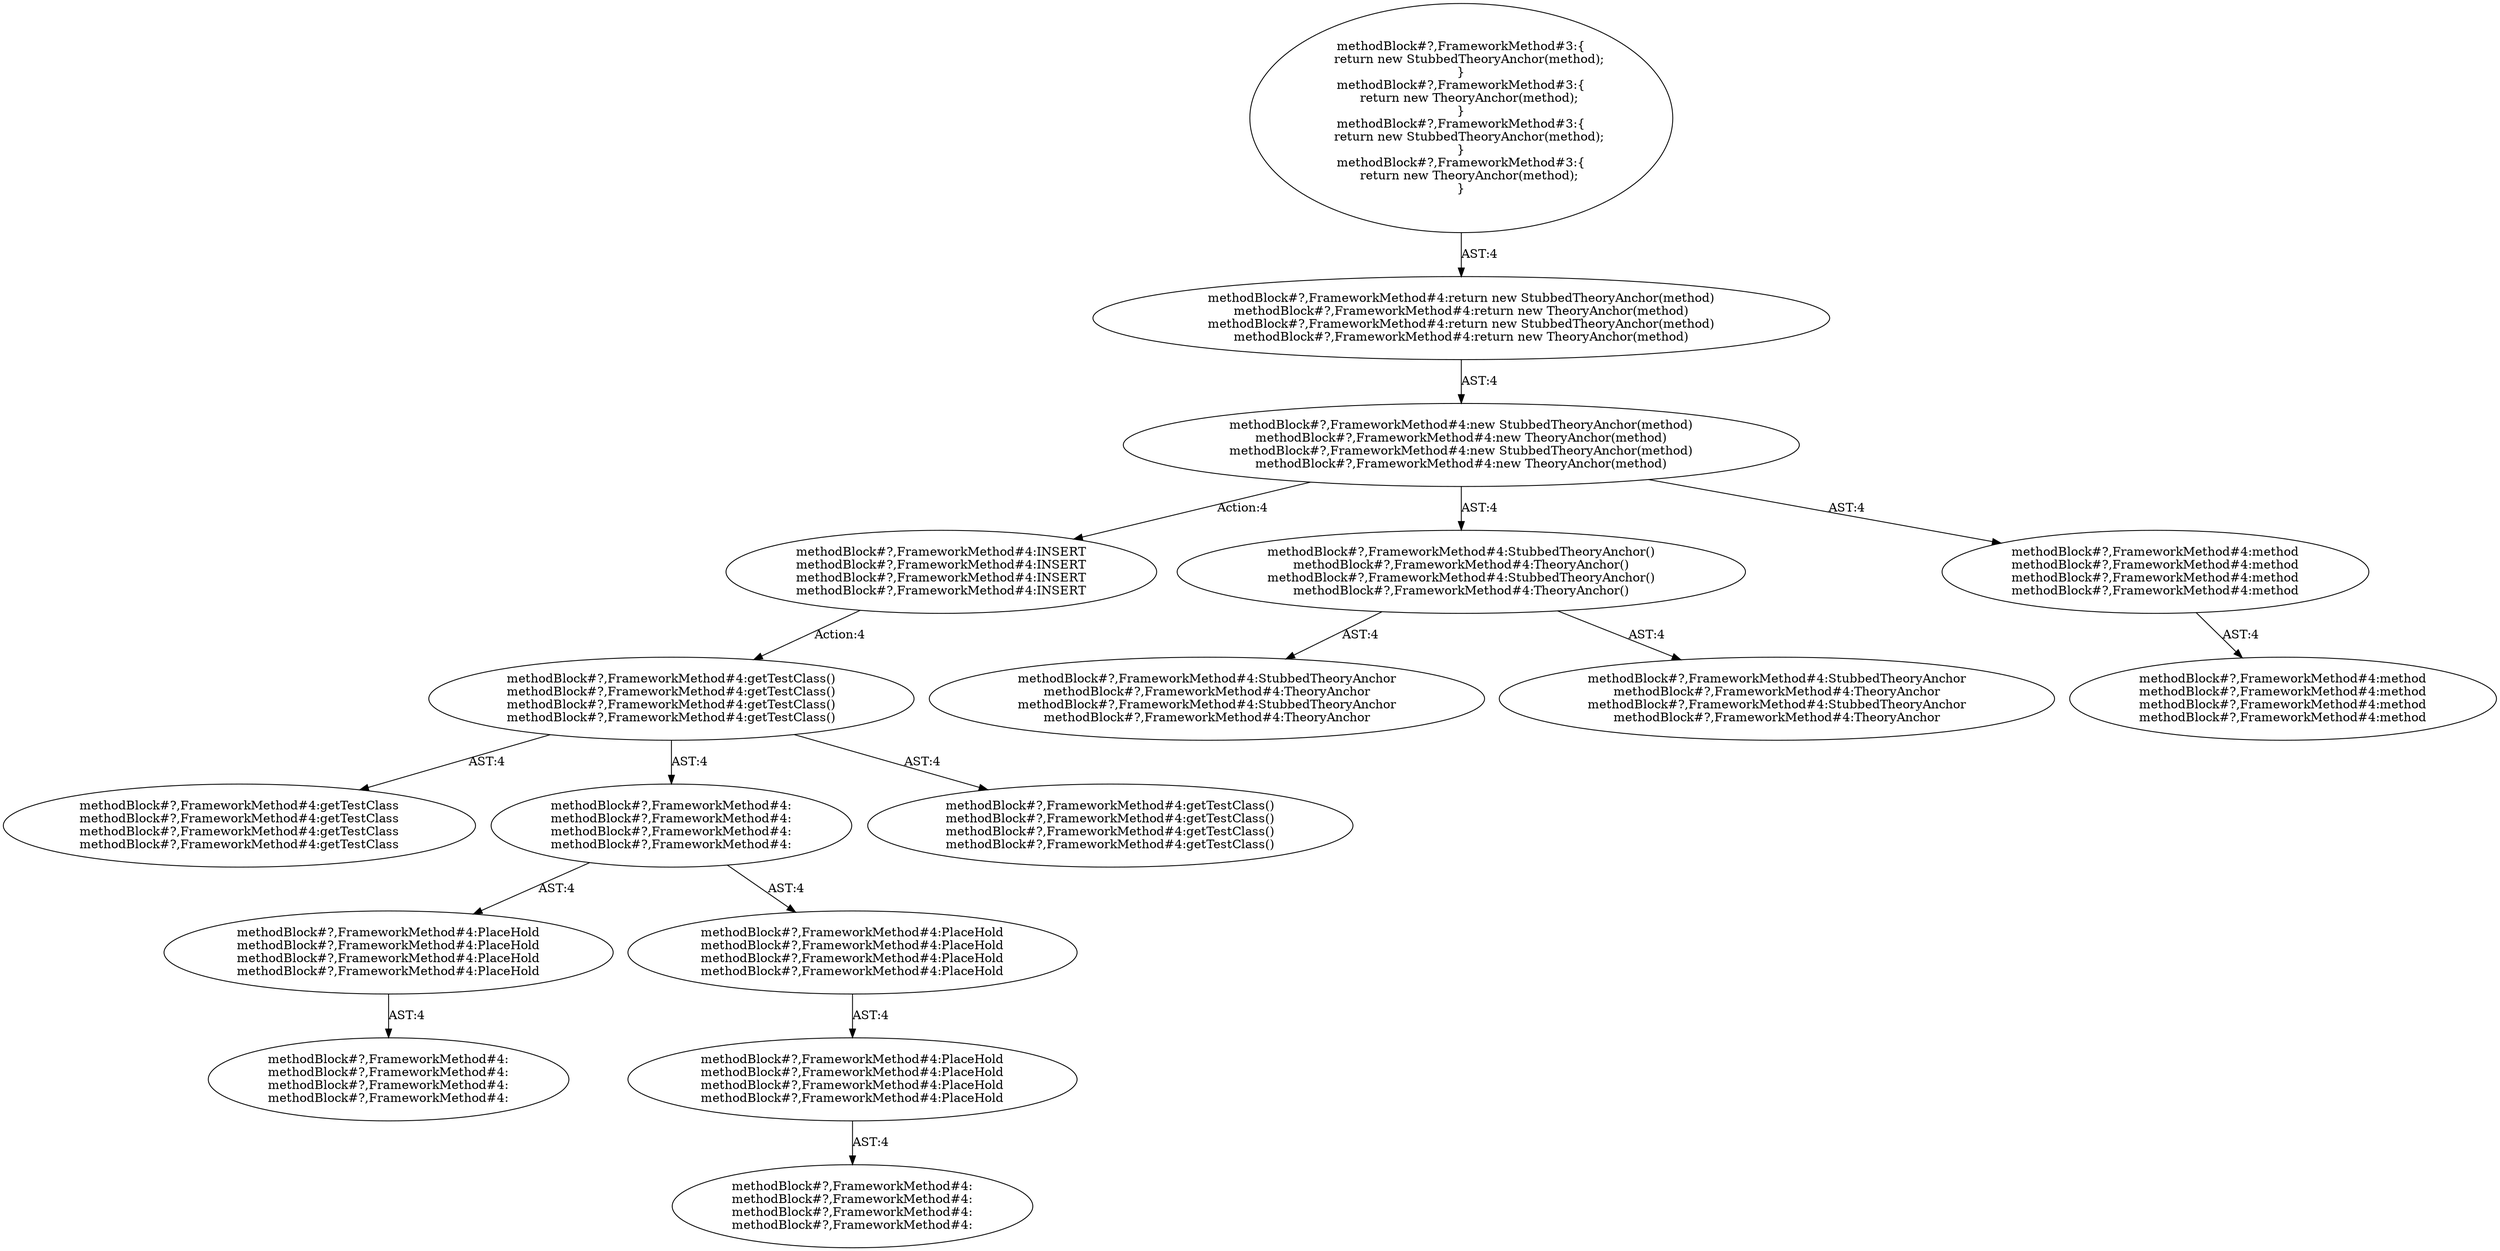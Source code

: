 digraph "Pattern" {
0 [label="methodBlock#?,FrameworkMethod#4:INSERT
methodBlock#?,FrameworkMethod#4:INSERT
methodBlock#?,FrameworkMethod#4:INSERT
methodBlock#?,FrameworkMethod#4:INSERT" shape=ellipse]
1 [label="methodBlock#?,FrameworkMethod#4:new StubbedTheoryAnchor(method)
methodBlock#?,FrameworkMethod#4:new TheoryAnchor(method)
methodBlock#?,FrameworkMethod#4:new StubbedTheoryAnchor(method)
methodBlock#?,FrameworkMethod#4:new TheoryAnchor(method)" shape=ellipse]
2 [label="methodBlock#?,FrameworkMethod#4:return new StubbedTheoryAnchor(method)
methodBlock#?,FrameworkMethod#4:return new TheoryAnchor(method)
methodBlock#?,FrameworkMethod#4:return new StubbedTheoryAnchor(method)
methodBlock#?,FrameworkMethod#4:return new TheoryAnchor(method)" shape=ellipse]
3 [label="methodBlock#?,FrameworkMethod#3:\{
    return new StubbedTheoryAnchor(method);
\}
methodBlock#?,FrameworkMethod#3:\{
    return new TheoryAnchor(method);
\}
methodBlock#?,FrameworkMethod#3:\{
    return new StubbedTheoryAnchor(method);
\}
methodBlock#?,FrameworkMethod#3:\{
    return new TheoryAnchor(method);
\}" shape=ellipse]
4 [label="methodBlock#?,FrameworkMethod#4:StubbedTheoryAnchor()
methodBlock#?,FrameworkMethod#4:TheoryAnchor()
methodBlock#?,FrameworkMethod#4:StubbedTheoryAnchor()
methodBlock#?,FrameworkMethod#4:TheoryAnchor()" shape=ellipse]
5 [label="methodBlock#?,FrameworkMethod#4:StubbedTheoryAnchor
methodBlock#?,FrameworkMethod#4:TheoryAnchor
methodBlock#?,FrameworkMethod#4:StubbedTheoryAnchor
methodBlock#?,FrameworkMethod#4:TheoryAnchor" shape=ellipse]
6 [label="methodBlock#?,FrameworkMethod#4:StubbedTheoryAnchor
methodBlock#?,FrameworkMethod#4:TheoryAnchor
methodBlock#?,FrameworkMethod#4:StubbedTheoryAnchor
methodBlock#?,FrameworkMethod#4:TheoryAnchor" shape=ellipse]
7 [label="methodBlock#?,FrameworkMethod#4:method
methodBlock#?,FrameworkMethod#4:method
methodBlock#?,FrameworkMethod#4:method
methodBlock#?,FrameworkMethod#4:method" shape=ellipse]
8 [label="methodBlock#?,FrameworkMethod#4:method
methodBlock#?,FrameworkMethod#4:method
methodBlock#?,FrameworkMethod#4:method
methodBlock#?,FrameworkMethod#4:method" shape=ellipse]
9 [label="methodBlock#?,FrameworkMethod#4:getTestClass()
methodBlock#?,FrameworkMethod#4:getTestClass()
methodBlock#?,FrameworkMethod#4:getTestClass()
methodBlock#?,FrameworkMethod#4:getTestClass()" shape=ellipse]
10 [label="methodBlock#?,FrameworkMethod#4:getTestClass
methodBlock#?,FrameworkMethod#4:getTestClass
methodBlock#?,FrameworkMethod#4:getTestClass
methodBlock#?,FrameworkMethod#4:getTestClass" shape=ellipse]
11 [label="methodBlock#?,FrameworkMethod#4:
methodBlock#?,FrameworkMethod#4:
methodBlock#?,FrameworkMethod#4:
methodBlock#?,FrameworkMethod#4:" shape=ellipse]
12 [label="methodBlock#?,FrameworkMethod#4:PlaceHold
methodBlock#?,FrameworkMethod#4:PlaceHold
methodBlock#?,FrameworkMethod#4:PlaceHold
methodBlock#?,FrameworkMethod#4:PlaceHold" shape=ellipse]
13 [label="methodBlock#?,FrameworkMethod#4:
methodBlock#?,FrameworkMethod#4:
methodBlock#?,FrameworkMethod#4:
methodBlock#?,FrameworkMethod#4:" shape=ellipse]
14 [label="methodBlock#?,FrameworkMethod#4:PlaceHold
methodBlock#?,FrameworkMethod#4:PlaceHold
methodBlock#?,FrameworkMethod#4:PlaceHold
methodBlock#?,FrameworkMethod#4:PlaceHold" shape=ellipse]
15 [label="methodBlock#?,FrameworkMethod#4:PlaceHold
methodBlock#?,FrameworkMethod#4:PlaceHold
methodBlock#?,FrameworkMethod#4:PlaceHold
methodBlock#?,FrameworkMethod#4:PlaceHold" shape=ellipse]
16 [label="methodBlock#?,FrameworkMethod#4:
methodBlock#?,FrameworkMethod#4:
methodBlock#?,FrameworkMethod#4:
methodBlock#?,FrameworkMethod#4:" shape=ellipse]
17 [label="methodBlock#?,FrameworkMethod#4:getTestClass()
methodBlock#?,FrameworkMethod#4:getTestClass()
methodBlock#?,FrameworkMethod#4:getTestClass()
methodBlock#?,FrameworkMethod#4:getTestClass()" shape=ellipse]
0 -> 9 [label="Action:4"];
1 -> 0 [label="Action:4"];
1 -> 4 [label="AST:4"];
1 -> 7 [label="AST:4"];
2 -> 1 [label="AST:4"];
3 -> 2 [label="AST:4"];
4 -> 5 [label="AST:4"];
4 -> 6 [label="AST:4"];
7 -> 8 [label="AST:4"];
9 -> 10 [label="AST:4"];
9 -> 11 [label="AST:4"];
9 -> 17 [label="AST:4"];
11 -> 12 [label="AST:4"];
11 -> 14 [label="AST:4"];
12 -> 13 [label="AST:4"];
14 -> 15 [label="AST:4"];
15 -> 16 [label="AST:4"];
}